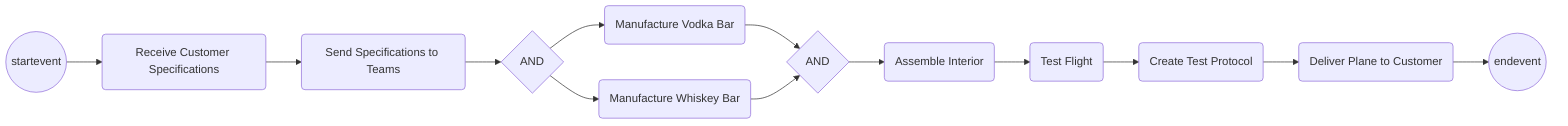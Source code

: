 graph LR
1:startevent:((startevent)) --> 2:task:(Receive Customer Specifications)
2:task: --> 3:task:(Send Specifications to Teams)
3:task: --> 4:parallelgateway:{AND}
4:parallelgateway:{AND} --> 5:task:(Manufacture Vodka Bar)
4:parallelgateway:{AND} --> 6:task:(Manufacture Whiskey Bar)
5:task: --> 7:parallelgateway:{AND}
6:task: --> 7:parallelgateway:{AND}
7:parallelgateway:{AND} --> 8:task:(Assemble Interior)
8:task: --> 9:task:(Test Flight)
9:task: --> 10:task:(Create Test Protocol)
10:task: --> 11:task:(Deliver Plane to Customer)
11:task: --> 12:endevent:((endevent))